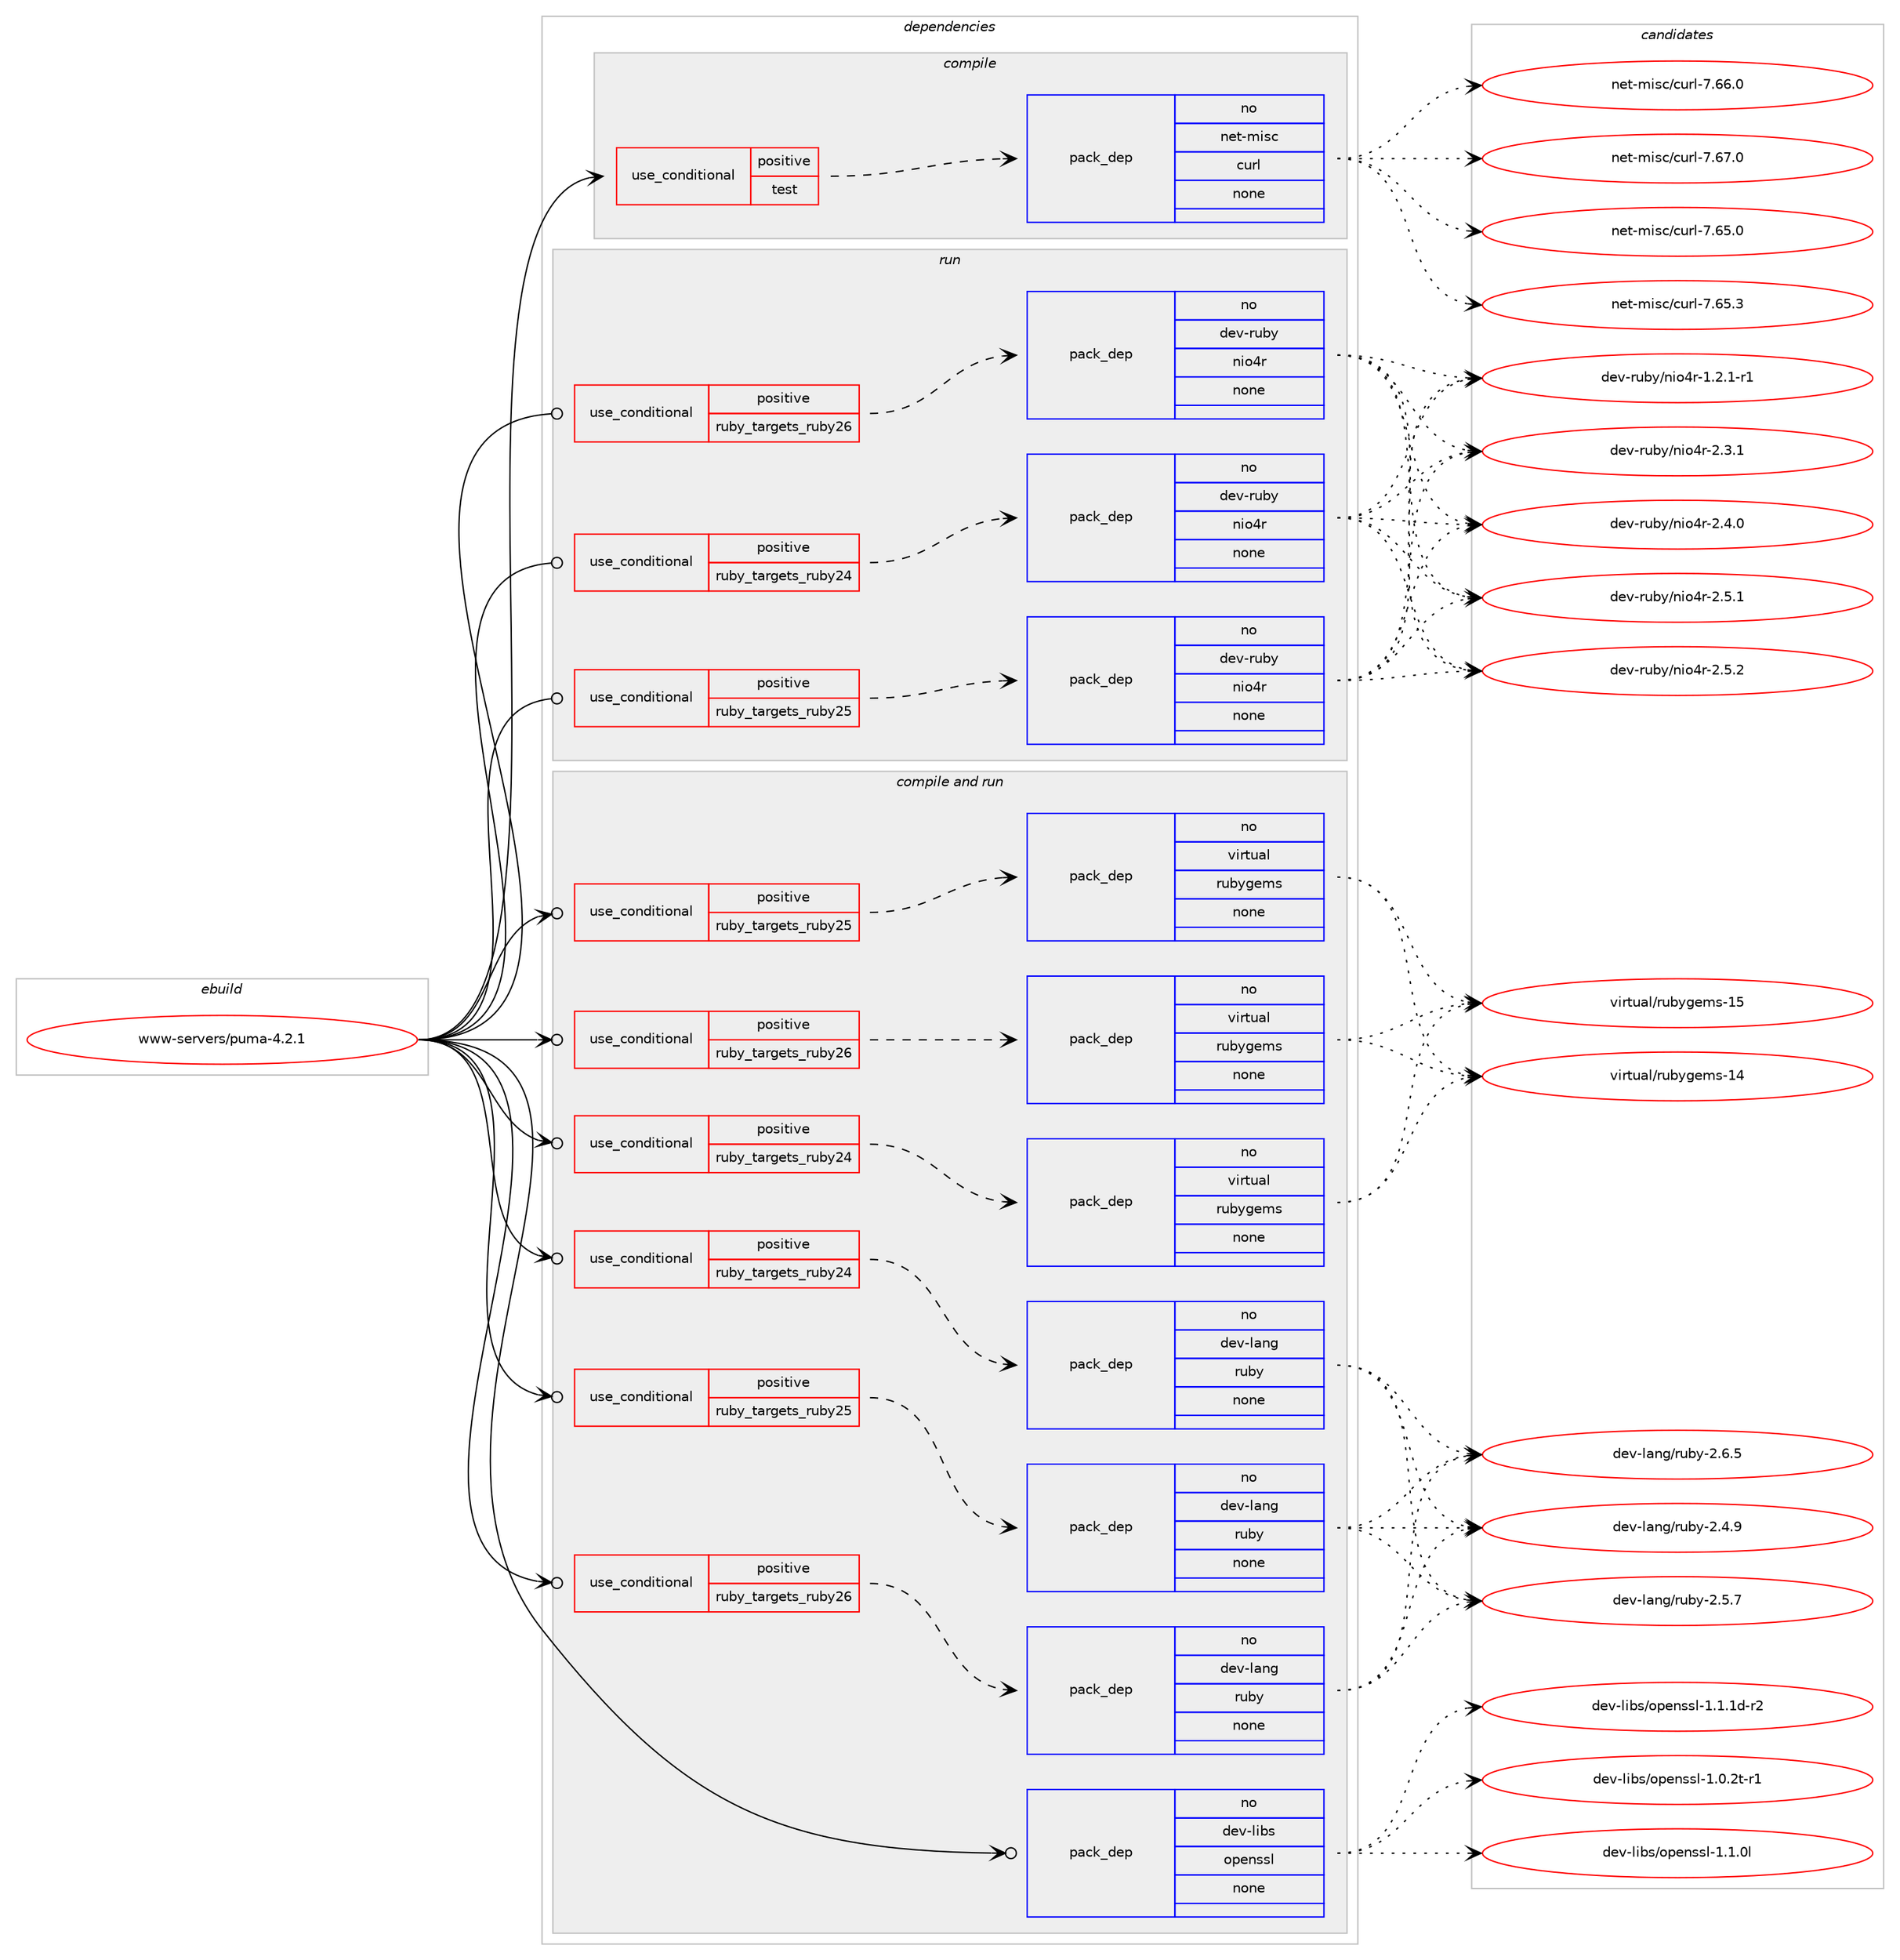 digraph prolog {

# *************
# Graph options
# *************

newrank=true;
concentrate=true;
compound=true;
graph [rankdir=LR,fontname=Helvetica,fontsize=10,ranksep=1.5];#, ranksep=2.5, nodesep=0.2];
edge  [arrowhead=vee];
node  [fontname=Helvetica,fontsize=10];

# **********
# The ebuild
# **********

subgraph cluster_leftcol {
color=gray;
rank=same;
label=<<i>ebuild</i>>;
id [label="www-servers/puma-4.2.1", color=red, width=4, href="../www-servers/puma-4.2.1.svg"];
}

# ****************
# The dependencies
# ****************

subgraph cluster_midcol {
color=gray;
label=<<i>dependencies</i>>;
subgraph cluster_compile {
fillcolor="#eeeeee";
style=filled;
label=<<i>compile</i>>;
subgraph cond218435 {
dependency910820 [label=<<TABLE BORDER="0" CELLBORDER="1" CELLSPACING="0" CELLPADDING="4"><TR><TD ROWSPAN="3" CELLPADDING="10">use_conditional</TD></TR><TR><TD>positive</TD></TR><TR><TD>test</TD></TR></TABLE>>, shape=none, color=red];
subgraph pack675986 {
dependency910821 [label=<<TABLE BORDER="0" CELLBORDER="1" CELLSPACING="0" CELLPADDING="4" WIDTH="220"><TR><TD ROWSPAN="6" CELLPADDING="30">pack_dep</TD></TR><TR><TD WIDTH="110">no</TD></TR><TR><TD>net-misc</TD></TR><TR><TD>curl</TD></TR><TR><TD>none</TD></TR><TR><TD></TD></TR></TABLE>>, shape=none, color=blue];
}
dependency910820:e -> dependency910821:w [weight=20,style="dashed",arrowhead="vee"];
}
id:e -> dependency910820:w [weight=20,style="solid",arrowhead="vee"];
}
subgraph cluster_compileandrun {
fillcolor="#eeeeee";
style=filled;
label=<<i>compile and run</i>>;
subgraph cond218436 {
dependency910822 [label=<<TABLE BORDER="0" CELLBORDER="1" CELLSPACING="0" CELLPADDING="4"><TR><TD ROWSPAN="3" CELLPADDING="10">use_conditional</TD></TR><TR><TD>positive</TD></TR><TR><TD>ruby_targets_ruby24</TD></TR></TABLE>>, shape=none, color=red];
subgraph pack675987 {
dependency910823 [label=<<TABLE BORDER="0" CELLBORDER="1" CELLSPACING="0" CELLPADDING="4" WIDTH="220"><TR><TD ROWSPAN="6" CELLPADDING="30">pack_dep</TD></TR><TR><TD WIDTH="110">no</TD></TR><TR><TD>dev-lang</TD></TR><TR><TD>ruby</TD></TR><TR><TD>none</TD></TR><TR><TD></TD></TR></TABLE>>, shape=none, color=blue];
}
dependency910822:e -> dependency910823:w [weight=20,style="dashed",arrowhead="vee"];
}
id:e -> dependency910822:w [weight=20,style="solid",arrowhead="odotvee"];
subgraph cond218437 {
dependency910824 [label=<<TABLE BORDER="0" CELLBORDER="1" CELLSPACING="0" CELLPADDING="4"><TR><TD ROWSPAN="3" CELLPADDING="10">use_conditional</TD></TR><TR><TD>positive</TD></TR><TR><TD>ruby_targets_ruby24</TD></TR></TABLE>>, shape=none, color=red];
subgraph pack675988 {
dependency910825 [label=<<TABLE BORDER="0" CELLBORDER="1" CELLSPACING="0" CELLPADDING="4" WIDTH="220"><TR><TD ROWSPAN="6" CELLPADDING="30">pack_dep</TD></TR><TR><TD WIDTH="110">no</TD></TR><TR><TD>virtual</TD></TR><TR><TD>rubygems</TD></TR><TR><TD>none</TD></TR><TR><TD></TD></TR></TABLE>>, shape=none, color=blue];
}
dependency910824:e -> dependency910825:w [weight=20,style="dashed",arrowhead="vee"];
}
id:e -> dependency910824:w [weight=20,style="solid",arrowhead="odotvee"];
subgraph cond218438 {
dependency910826 [label=<<TABLE BORDER="0" CELLBORDER="1" CELLSPACING="0" CELLPADDING="4"><TR><TD ROWSPAN="3" CELLPADDING="10">use_conditional</TD></TR><TR><TD>positive</TD></TR><TR><TD>ruby_targets_ruby25</TD></TR></TABLE>>, shape=none, color=red];
subgraph pack675989 {
dependency910827 [label=<<TABLE BORDER="0" CELLBORDER="1" CELLSPACING="0" CELLPADDING="4" WIDTH="220"><TR><TD ROWSPAN="6" CELLPADDING="30">pack_dep</TD></TR><TR><TD WIDTH="110">no</TD></TR><TR><TD>dev-lang</TD></TR><TR><TD>ruby</TD></TR><TR><TD>none</TD></TR><TR><TD></TD></TR></TABLE>>, shape=none, color=blue];
}
dependency910826:e -> dependency910827:w [weight=20,style="dashed",arrowhead="vee"];
}
id:e -> dependency910826:w [weight=20,style="solid",arrowhead="odotvee"];
subgraph cond218439 {
dependency910828 [label=<<TABLE BORDER="0" CELLBORDER="1" CELLSPACING="0" CELLPADDING="4"><TR><TD ROWSPAN="3" CELLPADDING="10">use_conditional</TD></TR><TR><TD>positive</TD></TR><TR><TD>ruby_targets_ruby25</TD></TR></TABLE>>, shape=none, color=red];
subgraph pack675990 {
dependency910829 [label=<<TABLE BORDER="0" CELLBORDER="1" CELLSPACING="0" CELLPADDING="4" WIDTH="220"><TR><TD ROWSPAN="6" CELLPADDING="30">pack_dep</TD></TR><TR><TD WIDTH="110">no</TD></TR><TR><TD>virtual</TD></TR><TR><TD>rubygems</TD></TR><TR><TD>none</TD></TR><TR><TD></TD></TR></TABLE>>, shape=none, color=blue];
}
dependency910828:e -> dependency910829:w [weight=20,style="dashed",arrowhead="vee"];
}
id:e -> dependency910828:w [weight=20,style="solid",arrowhead="odotvee"];
subgraph cond218440 {
dependency910830 [label=<<TABLE BORDER="0" CELLBORDER="1" CELLSPACING="0" CELLPADDING="4"><TR><TD ROWSPAN="3" CELLPADDING="10">use_conditional</TD></TR><TR><TD>positive</TD></TR><TR><TD>ruby_targets_ruby26</TD></TR></TABLE>>, shape=none, color=red];
subgraph pack675991 {
dependency910831 [label=<<TABLE BORDER="0" CELLBORDER="1" CELLSPACING="0" CELLPADDING="4" WIDTH="220"><TR><TD ROWSPAN="6" CELLPADDING="30">pack_dep</TD></TR><TR><TD WIDTH="110">no</TD></TR><TR><TD>dev-lang</TD></TR><TR><TD>ruby</TD></TR><TR><TD>none</TD></TR><TR><TD></TD></TR></TABLE>>, shape=none, color=blue];
}
dependency910830:e -> dependency910831:w [weight=20,style="dashed",arrowhead="vee"];
}
id:e -> dependency910830:w [weight=20,style="solid",arrowhead="odotvee"];
subgraph cond218441 {
dependency910832 [label=<<TABLE BORDER="0" CELLBORDER="1" CELLSPACING="0" CELLPADDING="4"><TR><TD ROWSPAN="3" CELLPADDING="10">use_conditional</TD></TR><TR><TD>positive</TD></TR><TR><TD>ruby_targets_ruby26</TD></TR></TABLE>>, shape=none, color=red];
subgraph pack675992 {
dependency910833 [label=<<TABLE BORDER="0" CELLBORDER="1" CELLSPACING="0" CELLPADDING="4" WIDTH="220"><TR><TD ROWSPAN="6" CELLPADDING="30">pack_dep</TD></TR><TR><TD WIDTH="110">no</TD></TR><TR><TD>virtual</TD></TR><TR><TD>rubygems</TD></TR><TR><TD>none</TD></TR><TR><TD></TD></TR></TABLE>>, shape=none, color=blue];
}
dependency910832:e -> dependency910833:w [weight=20,style="dashed",arrowhead="vee"];
}
id:e -> dependency910832:w [weight=20,style="solid",arrowhead="odotvee"];
subgraph pack675993 {
dependency910834 [label=<<TABLE BORDER="0" CELLBORDER="1" CELLSPACING="0" CELLPADDING="4" WIDTH="220"><TR><TD ROWSPAN="6" CELLPADDING="30">pack_dep</TD></TR><TR><TD WIDTH="110">no</TD></TR><TR><TD>dev-libs</TD></TR><TR><TD>openssl</TD></TR><TR><TD>none</TD></TR><TR><TD></TD></TR></TABLE>>, shape=none, color=blue];
}
id:e -> dependency910834:w [weight=20,style="solid",arrowhead="odotvee"];
}
subgraph cluster_run {
fillcolor="#eeeeee";
style=filled;
label=<<i>run</i>>;
subgraph cond218442 {
dependency910835 [label=<<TABLE BORDER="0" CELLBORDER="1" CELLSPACING="0" CELLPADDING="4"><TR><TD ROWSPAN="3" CELLPADDING="10">use_conditional</TD></TR><TR><TD>positive</TD></TR><TR><TD>ruby_targets_ruby24</TD></TR></TABLE>>, shape=none, color=red];
subgraph pack675994 {
dependency910836 [label=<<TABLE BORDER="0" CELLBORDER="1" CELLSPACING="0" CELLPADDING="4" WIDTH="220"><TR><TD ROWSPAN="6" CELLPADDING="30">pack_dep</TD></TR><TR><TD WIDTH="110">no</TD></TR><TR><TD>dev-ruby</TD></TR><TR><TD>nio4r</TD></TR><TR><TD>none</TD></TR><TR><TD></TD></TR></TABLE>>, shape=none, color=blue];
}
dependency910835:e -> dependency910836:w [weight=20,style="dashed",arrowhead="vee"];
}
id:e -> dependency910835:w [weight=20,style="solid",arrowhead="odot"];
subgraph cond218443 {
dependency910837 [label=<<TABLE BORDER="0" CELLBORDER="1" CELLSPACING="0" CELLPADDING="4"><TR><TD ROWSPAN="3" CELLPADDING="10">use_conditional</TD></TR><TR><TD>positive</TD></TR><TR><TD>ruby_targets_ruby25</TD></TR></TABLE>>, shape=none, color=red];
subgraph pack675995 {
dependency910838 [label=<<TABLE BORDER="0" CELLBORDER="1" CELLSPACING="0" CELLPADDING="4" WIDTH="220"><TR><TD ROWSPAN="6" CELLPADDING="30">pack_dep</TD></TR><TR><TD WIDTH="110">no</TD></TR><TR><TD>dev-ruby</TD></TR><TR><TD>nio4r</TD></TR><TR><TD>none</TD></TR><TR><TD></TD></TR></TABLE>>, shape=none, color=blue];
}
dependency910837:e -> dependency910838:w [weight=20,style="dashed",arrowhead="vee"];
}
id:e -> dependency910837:w [weight=20,style="solid",arrowhead="odot"];
subgraph cond218444 {
dependency910839 [label=<<TABLE BORDER="0" CELLBORDER="1" CELLSPACING="0" CELLPADDING="4"><TR><TD ROWSPAN="3" CELLPADDING="10">use_conditional</TD></TR><TR><TD>positive</TD></TR><TR><TD>ruby_targets_ruby26</TD></TR></TABLE>>, shape=none, color=red];
subgraph pack675996 {
dependency910840 [label=<<TABLE BORDER="0" CELLBORDER="1" CELLSPACING="0" CELLPADDING="4" WIDTH="220"><TR><TD ROWSPAN="6" CELLPADDING="30">pack_dep</TD></TR><TR><TD WIDTH="110">no</TD></TR><TR><TD>dev-ruby</TD></TR><TR><TD>nio4r</TD></TR><TR><TD>none</TD></TR><TR><TD></TD></TR></TABLE>>, shape=none, color=blue];
}
dependency910839:e -> dependency910840:w [weight=20,style="dashed",arrowhead="vee"];
}
id:e -> dependency910839:w [weight=20,style="solid",arrowhead="odot"];
}
}

# **************
# The candidates
# **************

subgraph cluster_choices {
rank=same;
color=gray;
label=<<i>candidates</i>>;

subgraph choice675986 {
color=black;
nodesep=1;
choice1101011164510910511599479911711410845554654534648 [label="net-misc/curl-7.65.0", color=red, width=4,href="../net-misc/curl-7.65.0.svg"];
choice1101011164510910511599479911711410845554654534651 [label="net-misc/curl-7.65.3", color=red, width=4,href="../net-misc/curl-7.65.3.svg"];
choice1101011164510910511599479911711410845554654544648 [label="net-misc/curl-7.66.0", color=red, width=4,href="../net-misc/curl-7.66.0.svg"];
choice1101011164510910511599479911711410845554654554648 [label="net-misc/curl-7.67.0", color=red, width=4,href="../net-misc/curl-7.67.0.svg"];
dependency910821:e -> choice1101011164510910511599479911711410845554654534648:w [style=dotted,weight="100"];
dependency910821:e -> choice1101011164510910511599479911711410845554654534651:w [style=dotted,weight="100"];
dependency910821:e -> choice1101011164510910511599479911711410845554654544648:w [style=dotted,weight="100"];
dependency910821:e -> choice1101011164510910511599479911711410845554654554648:w [style=dotted,weight="100"];
}
subgraph choice675987 {
color=black;
nodesep=1;
choice10010111845108971101034711411798121455046524657 [label="dev-lang/ruby-2.4.9", color=red, width=4,href="../dev-lang/ruby-2.4.9.svg"];
choice10010111845108971101034711411798121455046534655 [label="dev-lang/ruby-2.5.7", color=red, width=4,href="../dev-lang/ruby-2.5.7.svg"];
choice10010111845108971101034711411798121455046544653 [label="dev-lang/ruby-2.6.5", color=red, width=4,href="../dev-lang/ruby-2.6.5.svg"];
dependency910823:e -> choice10010111845108971101034711411798121455046524657:w [style=dotted,weight="100"];
dependency910823:e -> choice10010111845108971101034711411798121455046534655:w [style=dotted,weight="100"];
dependency910823:e -> choice10010111845108971101034711411798121455046544653:w [style=dotted,weight="100"];
}
subgraph choice675988 {
color=black;
nodesep=1;
choice118105114116117971084711411798121103101109115454952 [label="virtual/rubygems-14", color=red, width=4,href="../virtual/rubygems-14.svg"];
choice118105114116117971084711411798121103101109115454953 [label="virtual/rubygems-15", color=red, width=4,href="../virtual/rubygems-15.svg"];
dependency910825:e -> choice118105114116117971084711411798121103101109115454952:w [style=dotted,weight="100"];
dependency910825:e -> choice118105114116117971084711411798121103101109115454953:w [style=dotted,weight="100"];
}
subgraph choice675989 {
color=black;
nodesep=1;
choice10010111845108971101034711411798121455046524657 [label="dev-lang/ruby-2.4.9", color=red, width=4,href="../dev-lang/ruby-2.4.9.svg"];
choice10010111845108971101034711411798121455046534655 [label="dev-lang/ruby-2.5.7", color=red, width=4,href="../dev-lang/ruby-2.5.7.svg"];
choice10010111845108971101034711411798121455046544653 [label="dev-lang/ruby-2.6.5", color=red, width=4,href="../dev-lang/ruby-2.6.5.svg"];
dependency910827:e -> choice10010111845108971101034711411798121455046524657:w [style=dotted,weight="100"];
dependency910827:e -> choice10010111845108971101034711411798121455046534655:w [style=dotted,weight="100"];
dependency910827:e -> choice10010111845108971101034711411798121455046544653:w [style=dotted,weight="100"];
}
subgraph choice675990 {
color=black;
nodesep=1;
choice118105114116117971084711411798121103101109115454952 [label="virtual/rubygems-14", color=red, width=4,href="../virtual/rubygems-14.svg"];
choice118105114116117971084711411798121103101109115454953 [label="virtual/rubygems-15", color=red, width=4,href="../virtual/rubygems-15.svg"];
dependency910829:e -> choice118105114116117971084711411798121103101109115454952:w [style=dotted,weight="100"];
dependency910829:e -> choice118105114116117971084711411798121103101109115454953:w [style=dotted,weight="100"];
}
subgraph choice675991 {
color=black;
nodesep=1;
choice10010111845108971101034711411798121455046524657 [label="dev-lang/ruby-2.4.9", color=red, width=4,href="../dev-lang/ruby-2.4.9.svg"];
choice10010111845108971101034711411798121455046534655 [label="dev-lang/ruby-2.5.7", color=red, width=4,href="../dev-lang/ruby-2.5.7.svg"];
choice10010111845108971101034711411798121455046544653 [label="dev-lang/ruby-2.6.5", color=red, width=4,href="../dev-lang/ruby-2.6.5.svg"];
dependency910831:e -> choice10010111845108971101034711411798121455046524657:w [style=dotted,weight="100"];
dependency910831:e -> choice10010111845108971101034711411798121455046534655:w [style=dotted,weight="100"];
dependency910831:e -> choice10010111845108971101034711411798121455046544653:w [style=dotted,weight="100"];
}
subgraph choice675992 {
color=black;
nodesep=1;
choice118105114116117971084711411798121103101109115454952 [label="virtual/rubygems-14", color=red, width=4,href="../virtual/rubygems-14.svg"];
choice118105114116117971084711411798121103101109115454953 [label="virtual/rubygems-15", color=red, width=4,href="../virtual/rubygems-15.svg"];
dependency910833:e -> choice118105114116117971084711411798121103101109115454952:w [style=dotted,weight="100"];
dependency910833:e -> choice118105114116117971084711411798121103101109115454953:w [style=dotted,weight="100"];
}
subgraph choice675993 {
color=black;
nodesep=1;
choice1001011184510810598115471111121011101151151084549464846501164511449 [label="dev-libs/openssl-1.0.2t-r1", color=red, width=4,href="../dev-libs/openssl-1.0.2t-r1.svg"];
choice100101118451081059811547111112101110115115108454946494648108 [label="dev-libs/openssl-1.1.0l", color=red, width=4,href="../dev-libs/openssl-1.1.0l.svg"];
choice1001011184510810598115471111121011101151151084549464946491004511450 [label="dev-libs/openssl-1.1.1d-r2", color=red, width=4,href="../dev-libs/openssl-1.1.1d-r2.svg"];
dependency910834:e -> choice1001011184510810598115471111121011101151151084549464846501164511449:w [style=dotted,weight="100"];
dependency910834:e -> choice100101118451081059811547111112101110115115108454946494648108:w [style=dotted,weight="100"];
dependency910834:e -> choice1001011184510810598115471111121011101151151084549464946491004511450:w [style=dotted,weight="100"];
}
subgraph choice675994 {
color=black;
nodesep=1;
choice100101118451141179812147110105111521144549465046494511449 [label="dev-ruby/nio4r-1.2.1-r1", color=red, width=4,href="../dev-ruby/nio4r-1.2.1-r1.svg"];
choice10010111845114117981214711010511152114455046514649 [label="dev-ruby/nio4r-2.3.1", color=red, width=4,href="../dev-ruby/nio4r-2.3.1.svg"];
choice10010111845114117981214711010511152114455046524648 [label="dev-ruby/nio4r-2.4.0", color=red, width=4,href="../dev-ruby/nio4r-2.4.0.svg"];
choice10010111845114117981214711010511152114455046534649 [label="dev-ruby/nio4r-2.5.1", color=red, width=4,href="../dev-ruby/nio4r-2.5.1.svg"];
choice10010111845114117981214711010511152114455046534650 [label="dev-ruby/nio4r-2.5.2", color=red, width=4,href="../dev-ruby/nio4r-2.5.2.svg"];
dependency910836:e -> choice100101118451141179812147110105111521144549465046494511449:w [style=dotted,weight="100"];
dependency910836:e -> choice10010111845114117981214711010511152114455046514649:w [style=dotted,weight="100"];
dependency910836:e -> choice10010111845114117981214711010511152114455046524648:w [style=dotted,weight="100"];
dependency910836:e -> choice10010111845114117981214711010511152114455046534649:w [style=dotted,weight="100"];
dependency910836:e -> choice10010111845114117981214711010511152114455046534650:w [style=dotted,weight="100"];
}
subgraph choice675995 {
color=black;
nodesep=1;
choice100101118451141179812147110105111521144549465046494511449 [label="dev-ruby/nio4r-1.2.1-r1", color=red, width=4,href="../dev-ruby/nio4r-1.2.1-r1.svg"];
choice10010111845114117981214711010511152114455046514649 [label="dev-ruby/nio4r-2.3.1", color=red, width=4,href="../dev-ruby/nio4r-2.3.1.svg"];
choice10010111845114117981214711010511152114455046524648 [label="dev-ruby/nio4r-2.4.0", color=red, width=4,href="../dev-ruby/nio4r-2.4.0.svg"];
choice10010111845114117981214711010511152114455046534649 [label="dev-ruby/nio4r-2.5.1", color=red, width=4,href="../dev-ruby/nio4r-2.5.1.svg"];
choice10010111845114117981214711010511152114455046534650 [label="dev-ruby/nio4r-2.5.2", color=red, width=4,href="../dev-ruby/nio4r-2.5.2.svg"];
dependency910838:e -> choice100101118451141179812147110105111521144549465046494511449:w [style=dotted,weight="100"];
dependency910838:e -> choice10010111845114117981214711010511152114455046514649:w [style=dotted,weight="100"];
dependency910838:e -> choice10010111845114117981214711010511152114455046524648:w [style=dotted,weight="100"];
dependency910838:e -> choice10010111845114117981214711010511152114455046534649:w [style=dotted,weight="100"];
dependency910838:e -> choice10010111845114117981214711010511152114455046534650:w [style=dotted,weight="100"];
}
subgraph choice675996 {
color=black;
nodesep=1;
choice100101118451141179812147110105111521144549465046494511449 [label="dev-ruby/nio4r-1.2.1-r1", color=red, width=4,href="../dev-ruby/nio4r-1.2.1-r1.svg"];
choice10010111845114117981214711010511152114455046514649 [label="dev-ruby/nio4r-2.3.1", color=red, width=4,href="../dev-ruby/nio4r-2.3.1.svg"];
choice10010111845114117981214711010511152114455046524648 [label="dev-ruby/nio4r-2.4.0", color=red, width=4,href="../dev-ruby/nio4r-2.4.0.svg"];
choice10010111845114117981214711010511152114455046534649 [label="dev-ruby/nio4r-2.5.1", color=red, width=4,href="../dev-ruby/nio4r-2.5.1.svg"];
choice10010111845114117981214711010511152114455046534650 [label="dev-ruby/nio4r-2.5.2", color=red, width=4,href="../dev-ruby/nio4r-2.5.2.svg"];
dependency910840:e -> choice100101118451141179812147110105111521144549465046494511449:w [style=dotted,weight="100"];
dependency910840:e -> choice10010111845114117981214711010511152114455046514649:w [style=dotted,weight="100"];
dependency910840:e -> choice10010111845114117981214711010511152114455046524648:w [style=dotted,weight="100"];
dependency910840:e -> choice10010111845114117981214711010511152114455046534649:w [style=dotted,weight="100"];
dependency910840:e -> choice10010111845114117981214711010511152114455046534650:w [style=dotted,weight="100"];
}
}

}
